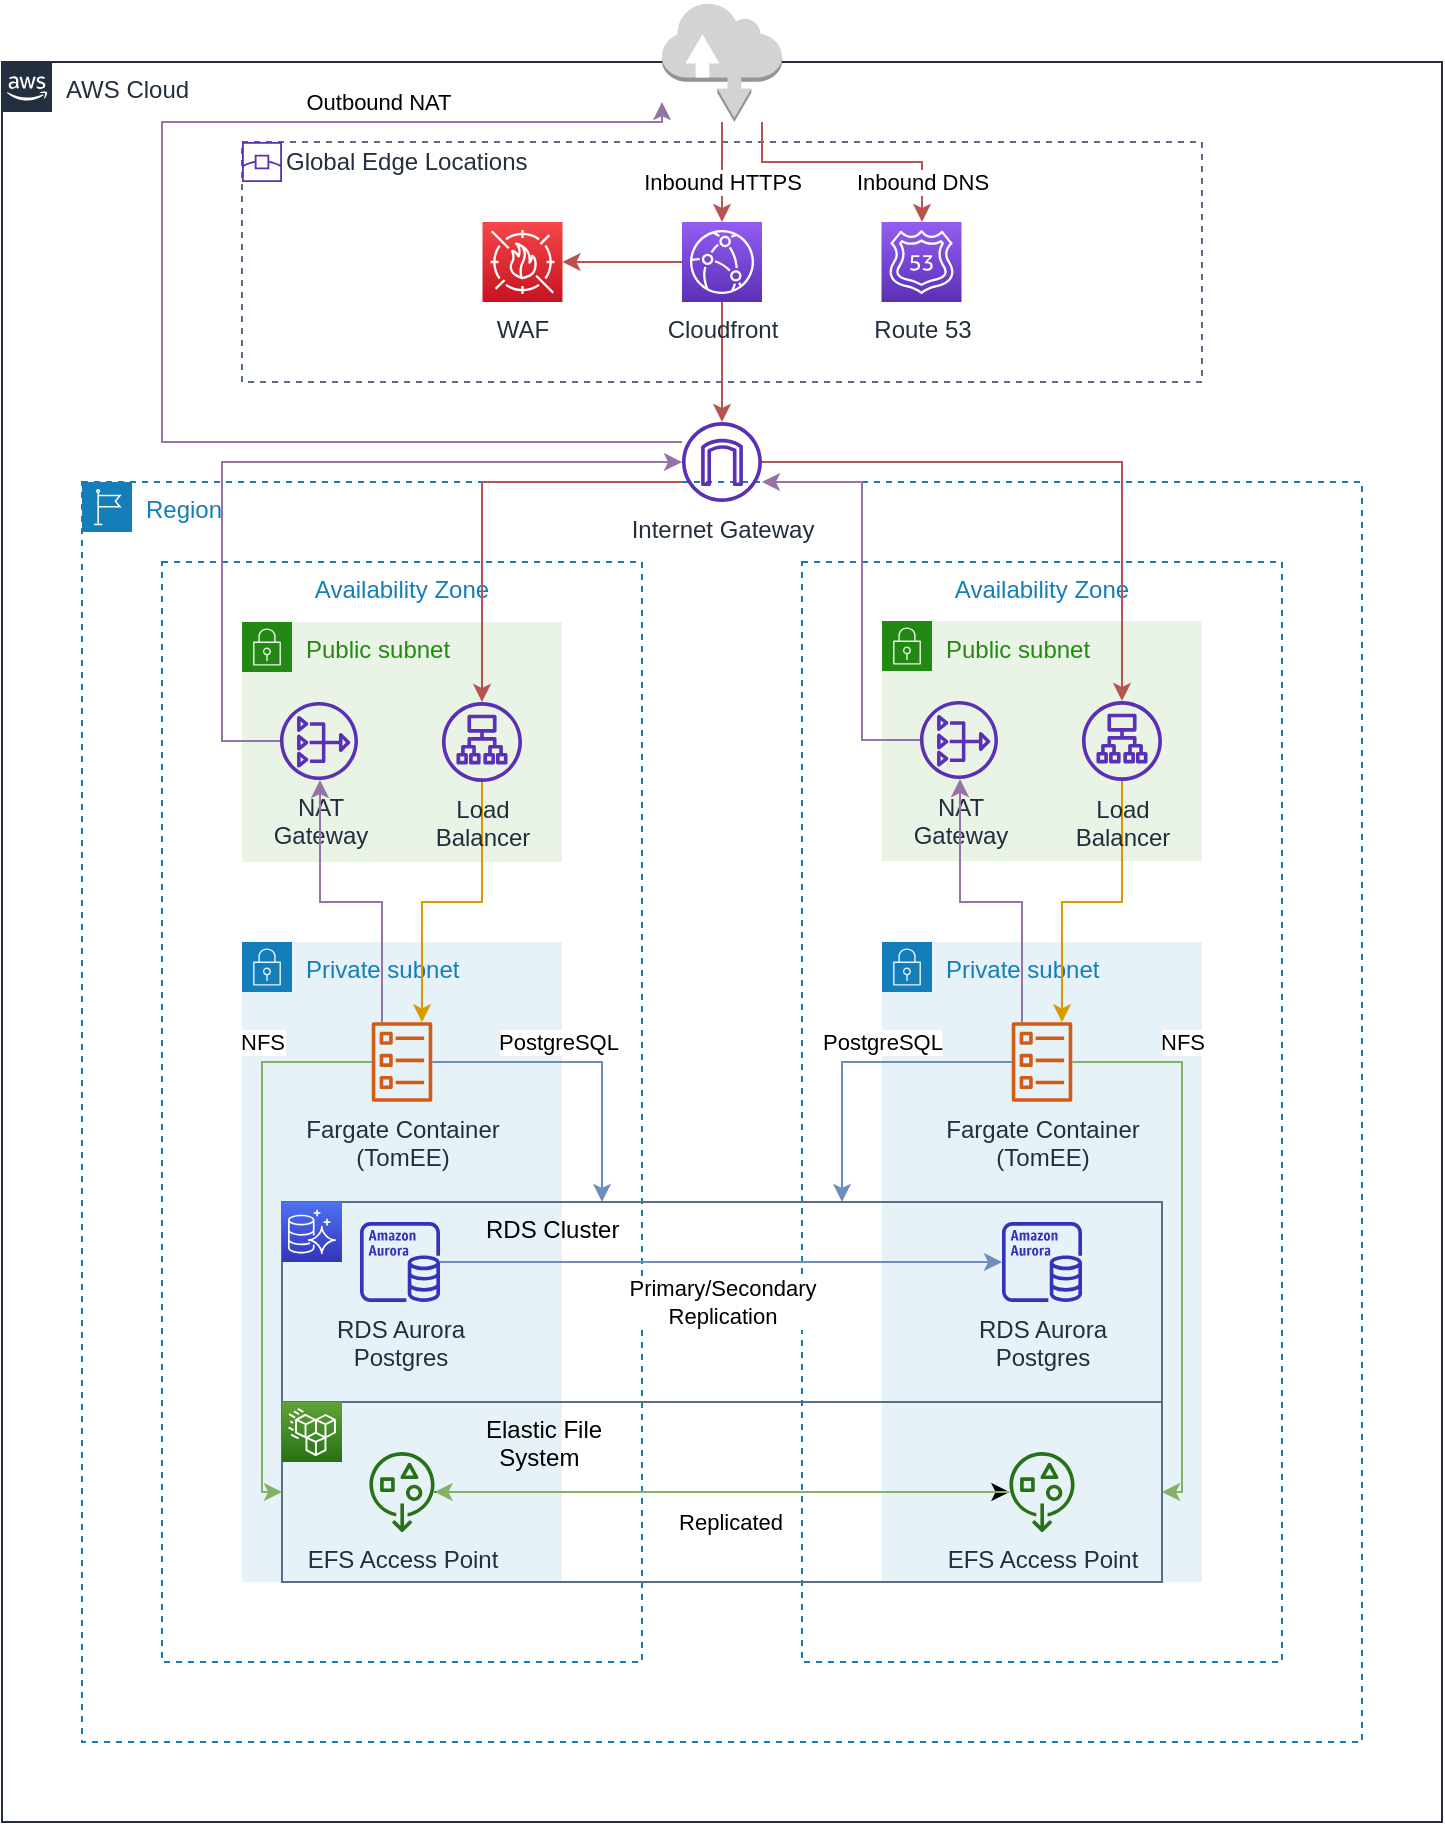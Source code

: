 <mxfile version="14.6.13" type="device"><diagram id="Ht1M8jgEwFfnCIfOTk4-" name="Page-1"><mxGraphModel dx="1422" dy="3333" grid="1" gridSize="10" guides="1" tooltips="1" connect="1" arrows="1" fold="1" page="1" pageScale="1" pageWidth="1169" pageHeight="827" math="0" shadow="0"><root><mxCell id="0"/><mxCell id="1" parent="0"/><mxCell id="SEGQ8pzrJgW2G1wQQnob-1" value="AWS Cloud" style="points=[[0,0],[0.25,0],[0.5,0],[0.75,0],[1,0],[1,0.25],[1,0.5],[1,0.75],[1,1],[0.75,1],[0.5,1],[0.25,1],[0,1],[0,0.75],[0,0.5],[0,0.25]];outlineConnect=0;gradientColor=none;html=1;whiteSpace=wrap;fontSize=12;fontStyle=0;shape=mxgraph.aws4.group;grIcon=mxgraph.aws4.group_aws_cloud_alt;strokeColor=#232F3E;fillColor=none;verticalAlign=top;align=left;spacingLeft=30;fontColor=#232F3E;dashed=0;labelBackgroundColor=#ffffff;" parent="1" vertex="1"><mxGeometry x="240" y="-2440" width="720" height="880" as="geometry"/></mxCell><mxCell id="oCz77gHOhHHlseTdmzHS-16" value="" style="fillColor=none;strokeColor=#5A6C86;dashed=1;verticalAlign=top;fontStyle=0;fontColor=#5A6C86;" vertex="1" parent="1"><mxGeometry x="360" y="-2400" width="480" height="120" as="geometry"/></mxCell><mxCell id="SEGQ8pzrJgW2G1wQQnob-4" value="Availability Zone" style="fillColor=none;strokeColor=#147EBA;dashed=1;verticalAlign=top;fontStyle=0;fontColor=#147EBA;" parent="1" vertex="1"><mxGeometry x="640" y="-2190" width="240" height="550" as="geometry"/></mxCell><mxCell id="SEGQ8pzrJgW2G1wQQnob-2" value="Region" style="points=[[0,0],[0.25,0],[0.5,0],[0.75,0],[1,0],[1,0.25],[1,0.5],[1,0.75],[1,1],[0.75,1],[0.5,1],[0.25,1],[0,1],[0,0.75],[0,0.5],[0,0.25]];outlineConnect=0;gradientColor=none;html=1;whiteSpace=wrap;fontSize=12;fontStyle=0;shape=mxgraph.aws4.group;grIcon=mxgraph.aws4.group_region;strokeColor=#147EBA;fillColor=none;verticalAlign=top;align=left;spacingLeft=30;fontColor=#147EBA;dashed=1;" parent="1" vertex="1"><mxGeometry x="280" y="-2230" width="640" height="630" as="geometry"/></mxCell><mxCell id="SEGQ8pzrJgW2G1wQQnob-14" value="Private subnet" style="points=[[0,0],[0.25,0],[0.5,0],[0.75,0],[1,0],[1,0.25],[1,0.5],[1,0.75],[1,1],[0.75,1],[0.5,1],[0.25,1],[0,1],[0,0.75],[0,0.5],[0,0.25]];outlineConnect=0;gradientColor=none;html=1;whiteSpace=wrap;fontSize=12;fontStyle=0;shape=mxgraph.aws4.group;grIcon=mxgraph.aws4.group_security_group;grStroke=0;strokeColor=#147EBA;fillColor=#E6F2F8;verticalAlign=top;align=left;spacingLeft=30;fontColor=#147EBA;dashed=0;" parent="1" vertex="1"><mxGeometry x="360" y="-2000" width="160" height="320" as="geometry"/></mxCell><mxCell id="SEGQ8pzrJgW2G1wQQnob-3" value="Availability Zone" style="fillColor=none;strokeColor=#147EBA;dashed=1;verticalAlign=top;fontStyle=0;fontColor=#147EBA;" parent="1" vertex="1"><mxGeometry x="320" y="-2190" width="240" height="550" as="geometry"/></mxCell><mxCell id="SEGQ8pzrJgW2G1wQQnob-15" value="Private subnet" style="points=[[0,0],[0.25,0],[0.5,0],[0.75,0],[1,0],[1,0.25],[1,0.5],[1,0.75],[1,1],[0.75,1],[0.5,1],[0.25,1],[0,1],[0,0.75],[0,0.5],[0,0.25]];outlineConnect=0;gradientColor=none;html=1;whiteSpace=wrap;fontSize=12;fontStyle=0;shape=mxgraph.aws4.group;grIcon=mxgraph.aws4.group_security_group;grStroke=0;strokeColor=#147EBA;fillColor=#E6F2F8;verticalAlign=top;align=left;spacingLeft=30;fontColor=#147EBA;dashed=0;" parent="1" vertex="1"><mxGeometry x="680" y="-2000" width="160" height="320" as="geometry"/></mxCell><mxCell id="SEGQ8pzrJgW2G1wQQnob-31" value="&lt;font color=&quot;#000000&quot;&gt;&amp;nbsp; &amp;nbsp; &amp;nbsp; &amp;nbsp; &amp;nbsp; &amp;nbsp; &amp;nbsp; &amp;nbsp; &amp;nbsp; &amp;nbsp; &amp;nbsp;Elastic File&lt;br&gt;&amp;nbsp; &amp;nbsp; &amp;nbsp; &amp;nbsp; &amp;nbsp; &amp;nbsp; &amp;nbsp; &amp;nbsp; &amp;nbsp; &amp;nbsp; &amp;nbsp; &amp;nbsp;System&lt;/font&gt;" style="points=[[0,0],[0.25,0],[0.5,0],[0.75,0],[1,0],[1,0.25],[1,0.5],[1,0.75],[1,1],[0.75,1],[0.5,1],[0.25,1],[0,1],[0,0.75],[0,0.5],[0,0.25]];outlineConnect=0;gradientColor=none;html=1;whiteSpace=wrap;fontSize=12;fontStyle=0;shape=mxgraph.aws4.group;grIcon=mxgraph.aws4.group_on_premise;strokeColor=#5A6C86;fillColor=none;verticalAlign=top;align=left;spacingLeft=30;fontColor=#5A6C86;dashed=0;" parent="1" vertex="1"><mxGeometry x="380" y="-1770" width="440" height="90" as="geometry"/></mxCell><mxCell id="SEGQ8pzrJgW2G1wQQnob-24" value="&lt;font color=&quot;#000000&quot;&gt;&amp;nbsp; &amp;nbsp; &amp;nbsp; &amp;nbsp; &amp;nbsp; &amp;nbsp; &amp;nbsp; &amp;nbsp; &amp;nbsp; &amp;nbsp; &amp;nbsp;RDS Cluster&lt;/font&gt;" style="points=[[0,0],[0.25,0],[0.5,0],[0.75,0],[1,0],[1,0.25],[1,0.5],[1,0.75],[1,1],[0.75,1],[0.5,1],[0.25,1],[0,1],[0,0.75],[0,0.5],[0,0.25]];outlineConnect=0;gradientColor=none;html=1;whiteSpace=wrap;fontSize=12;fontStyle=0;shape=mxgraph.aws4.group;grIcon=mxgraph.aws4.group_on_premise;strokeColor=#5A6C86;fillColor=none;verticalAlign=top;align=left;spacingLeft=30;fontColor=#5A6C86;dashed=0;" parent="1" vertex="1"><mxGeometry x="380" y="-1870" width="440" height="100" as="geometry"/></mxCell><mxCell id="SEGQ8pzrJgW2G1wQQnob-5" value="Public subnet" style="points=[[0,0],[0.25,0],[0.5,0],[0.75,0],[1,0],[1,0.25],[1,0.5],[1,0.75],[1,1],[0.75,1],[0.5,1],[0.25,1],[0,1],[0,0.75],[0,0.5],[0,0.25]];outlineConnect=0;gradientColor=none;html=1;whiteSpace=wrap;fontSize=12;fontStyle=0;shape=mxgraph.aws4.group;grIcon=mxgraph.aws4.group_security_group;grStroke=0;strokeColor=#248814;fillColor=#E9F3E6;verticalAlign=top;align=left;spacingLeft=30;fontColor=#248814;dashed=0;" parent="1" vertex="1"><mxGeometry x="360" y="-2160" width="160" height="120" as="geometry"/></mxCell><mxCell id="SEGQ8pzrJgW2G1wQQnob-53" style="edgeStyle=orthogonalEdgeStyle;rounded=0;orthogonalLoop=1;jettySize=auto;html=1;fillColor=#e1d5e7;strokeColor=#9673a6;" parent="1" source="SEGQ8pzrJgW2G1wQQnob-7" target="SEGQ8pzrJgW2G1wQQnob-9" edge="1"><mxGeometry relative="1" as="geometry"><Array as="points"><mxPoint x="350" y="-2100"/><mxPoint x="350" y="-2240"/></Array></mxGeometry></mxCell><mxCell id="SEGQ8pzrJgW2G1wQQnob-7" value="NAT&lt;br&gt;Gateway" style="outlineConnect=0;fontColor=#232F3E;gradientColor=none;fillColor=#5A30B5;strokeColor=none;dashed=0;verticalLabelPosition=bottom;verticalAlign=top;align=center;html=1;fontSize=12;fontStyle=0;aspect=fixed;pointerEvents=1;shape=mxgraph.aws4.nat_gateway;" parent="1" vertex="1"><mxGeometry x="379" y="-2120" width="39" height="39" as="geometry"/></mxCell><mxCell id="SEGQ8pzrJgW2G1wQQnob-52" style="edgeStyle=orthogonalEdgeStyle;rounded=0;orthogonalLoop=1;jettySize=auto;html=1;fillColor=#f8cecc;strokeColor=#b85450;" parent="1" source="SEGQ8pzrJgW2G1wQQnob-9" target="SEGQ8pzrJgW2G1wQQnob-10" edge="1"><mxGeometry relative="1" as="geometry"><Array as="points"><mxPoint x="480" y="-2230"/></Array></mxGeometry></mxCell><mxCell id="oCz77gHOhHHlseTdmzHS-5" style="edgeStyle=orthogonalEdgeStyle;rounded=0;orthogonalLoop=1;jettySize=auto;html=1;fillColor=#e1d5e7;strokeColor=#9673a6;" edge="1" parent="1" source="SEGQ8pzrJgW2G1wQQnob-9"><mxGeometry relative="1" as="geometry"><mxPoint x="570" y="-2420" as="targetPoint"/><Array as="points"><mxPoint x="320" y="-2250"/><mxPoint x="320" y="-2410"/><mxPoint x="570" y="-2410"/></Array></mxGeometry></mxCell><mxCell id="oCz77gHOhHHlseTdmzHS-6" value="Outbound NAT" style="edgeLabel;html=1;align=center;verticalAlign=middle;resizable=0;points=[];" vertex="1" connectable="0" parent="oCz77gHOhHHlseTdmzHS-5"><mxGeometry x="0.552" y="2" relative="1" as="geometry"><mxPoint y="-8" as="offset"/></mxGeometry></mxCell><mxCell id="SEGQ8pzrJgW2G1wQQnob-9" value="Internet Gateway" style="outlineConnect=0;fontColor=#232F3E;gradientColor=none;fillColor=#5A30B5;strokeColor=none;dashed=0;verticalLabelPosition=bottom;verticalAlign=top;align=center;html=1;fontSize=12;fontStyle=0;aspect=fixed;pointerEvents=1;shape=mxgraph.aws4.internet_gateway;" parent="1" vertex="1"><mxGeometry x="580" y="-2260" width="40" height="40" as="geometry"/></mxCell><mxCell id="SEGQ8pzrJgW2G1wQQnob-49" style="edgeStyle=orthogonalEdgeStyle;rounded=0;orthogonalLoop=1;jettySize=auto;html=1;fillColor=#ffe6cc;strokeColor=#d79b00;" parent="1" source="SEGQ8pzrJgW2G1wQQnob-10" target="SEGQ8pzrJgW2G1wQQnob-16" edge="1"><mxGeometry relative="1" as="geometry"><Array as="points"><mxPoint x="480" y="-2020"/><mxPoint x="450" y="-2020"/></Array></mxGeometry></mxCell><mxCell id="SEGQ8pzrJgW2G1wQQnob-10" value="Load&lt;br&gt;Balancer" style="outlineConnect=0;fontColor=#232F3E;gradientColor=none;fillColor=#5A30B5;strokeColor=none;dashed=0;verticalLabelPosition=bottom;verticalAlign=top;align=center;html=1;fontSize=12;fontStyle=0;aspect=fixed;pointerEvents=1;shape=mxgraph.aws4.application_load_balancer;" parent="1" vertex="1"><mxGeometry x="460" y="-2120" width="40" height="40" as="geometry"/></mxCell><mxCell id="SEGQ8pzrJgW2G1wQQnob-11" value="Public subnet" style="points=[[0,0],[0.25,0],[0.5,0],[0.75,0],[1,0],[1,0.25],[1,0.5],[1,0.75],[1,1],[0.75,1],[0.5,1],[0.25,1],[0,1],[0,0.75],[0,0.5],[0,0.25]];outlineConnect=0;gradientColor=none;html=1;whiteSpace=wrap;fontSize=12;fontStyle=0;shape=mxgraph.aws4.group;grIcon=mxgraph.aws4.group_security_group;grStroke=0;strokeColor=#248814;fillColor=#E9F3E6;verticalAlign=top;align=left;spacingLeft=30;fontColor=#248814;dashed=0;" parent="1" vertex="1"><mxGeometry x="680" y="-2160.5" width="160" height="120" as="geometry"/></mxCell><mxCell id="SEGQ8pzrJgW2G1wQQnob-51" style="edgeStyle=orthogonalEdgeStyle;rounded=0;orthogonalLoop=1;jettySize=auto;html=1;fillColor=#e1d5e7;strokeColor=#9673a6;" parent="1" source="SEGQ8pzrJgW2G1wQQnob-12" target="SEGQ8pzrJgW2G1wQQnob-9" edge="1"><mxGeometry relative="1" as="geometry"><Array as="points"><mxPoint x="670" y="-2101"/><mxPoint x="670" y="-2230"/></Array></mxGeometry></mxCell><mxCell id="SEGQ8pzrJgW2G1wQQnob-12" value="NAT&lt;br&gt;Gateway" style="outlineConnect=0;fontColor=#232F3E;gradientColor=none;fillColor=#5A30B5;strokeColor=none;dashed=0;verticalLabelPosition=bottom;verticalAlign=top;align=center;html=1;fontSize=12;fontStyle=0;aspect=fixed;pointerEvents=1;shape=mxgraph.aws4.nat_gateway;" parent="1" vertex="1"><mxGeometry x="699" y="-2120.5" width="39" height="39" as="geometry"/></mxCell><mxCell id="SEGQ8pzrJgW2G1wQQnob-47" style="edgeStyle=orthogonalEdgeStyle;rounded=0;orthogonalLoop=1;jettySize=auto;html=1;fillColor=#ffe6cc;strokeColor=#d79b00;" parent="1" source="SEGQ8pzrJgW2G1wQQnob-13" target="SEGQ8pzrJgW2G1wQQnob-17" edge="1"><mxGeometry relative="1" as="geometry"><Array as="points"><mxPoint x="800" y="-2020"/><mxPoint x="770" y="-2020"/></Array></mxGeometry></mxCell><mxCell id="SEGQ8pzrJgW2G1wQQnob-13" value="Load&lt;br&gt;Balancer" style="outlineConnect=0;fontColor=#232F3E;gradientColor=none;fillColor=#5A30B5;strokeColor=none;dashed=0;verticalLabelPosition=bottom;verticalAlign=top;align=center;html=1;fontSize=12;fontStyle=0;aspect=fixed;pointerEvents=1;shape=mxgraph.aws4.application_load_balancer;" parent="1" vertex="1"><mxGeometry x="780" y="-2120.5" width="40" height="40" as="geometry"/></mxCell><mxCell id="SEGQ8pzrJgW2G1wQQnob-38" style="edgeStyle=orthogonalEdgeStyle;rounded=0;orthogonalLoop=1;jettySize=auto;html=1;fillColor=#dae8fc;strokeColor=#6c8ebf;" parent="1" source="SEGQ8pzrJgW2G1wQQnob-16" target="SEGQ8pzrJgW2G1wQQnob-24" edge="1"><mxGeometry relative="1" as="geometry"><Array as="points"><mxPoint x="540" y="-1940"/></Array></mxGeometry></mxCell><mxCell id="SEGQ8pzrJgW2G1wQQnob-45" style="edgeStyle=orthogonalEdgeStyle;rounded=0;orthogonalLoop=1;jettySize=auto;html=1;entryX=0;entryY=0.5;entryDx=0;entryDy=0;fillColor=#d5e8d4;strokeColor=#82b366;" parent="1" source="SEGQ8pzrJgW2G1wQQnob-16" target="SEGQ8pzrJgW2G1wQQnob-31" edge="1"><mxGeometry relative="1" as="geometry"><Array as="points"><mxPoint x="370" y="-1940"/><mxPoint x="370" y="-1725"/></Array></mxGeometry></mxCell><mxCell id="SEGQ8pzrJgW2G1wQQnob-48" style="edgeStyle=orthogonalEdgeStyle;rounded=0;orthogonalLoop=1;jettySize=auto;html=1;fillColor=#e1d5e7;strokeColor=#9673a6;" parent="1" source="SEGQ8pzrJgW2G1wQQnob-16" target="SEGQ8pzrJgW2G1wQQnob-7" edge="1"><mxGeometry relative="1" as="geometry"><Array as="points"><mxPoint x="430" y="-2020"/><mxPoint x="399" y="-2020"/></Array></mxGeometry></mxCell><mxCell id="SEGQ8pzrJgW2G1wQQnob-16" value="Fargate Container&lt;br&gt;(TomEE)" style="outlineConnect=0;fontColor=#232F3E;gradientColor=none;fillColor=#D05C17;strokeColor=none;dashed=0;verticalLabelPosition=bottom;verticalAlign=top;align=center;html=1;fontSize=12;fontStyle=0;aspect=fixed;pointerEvents=1;shape=mxgraph.aws4.ecs_task;" parent="1" vertex="1"><mxGeometry x="424.87" y="-1960" width="30.26" height="40" as="geometry"/></mxCell><mxCell id="SEGQ8pzrJgW2G1wQQnob-39" style="edgeStyle=orthogonalEdgeStyle;rounded=0;orthogonalLoop=1;jettySize=auto;html=1;fillColor=#dae8fc;strokeColor=#6c8ebf;" parent="1" source="SEGQ8pzrJgW2G1wQQnob-17" target="SEGQ8pzrJgW2G1wQQnob-24" edge="1"><mxGeometry relative="1" as="geometry"><Array as="points"><mxPoint x="660" y="-1940"/></Array></mxGeometry></mxCell><mxCell id="SEGQ8pzrJgW2G1wQQnob-40" value="PostgreSQL" style="edgeLabel;html=1;align=center;verticalAlign=middle;resizable=0;points=[];" parent="SEGQ8pzrJgW2G1wQQnob-39" vertex="1" connectable="0"><mxGeometry x="-0.266" y="-3" relative="1" as="geometry"><mxPoint x="-8" y="-7" as="offset"/></mxGeometry></mxCell><mxCell id="SEGQ8pzrJgW2G1wQQnob-42" style="edgeStyle=orthogonalEdgeStyle;rounded=0;orthogonalLoop=1;jettySize=auto;html=1;entryX=1;entryY=0.5;entryDx=0;entryDy=0;fillColor=#d5e8d4;strokeColor=#82b366;" parent="1" source="SEGQ8pzrJgW2G1wQQnob-17" target="SEGQ8pzrJgW2G1wQQnob-31" edge="1"><mxGeometry relative="1" as="geometry"><Array as="points"><mxPoint x="830" y="-1940"/><mxPoint x="830" y="-1725"/></Array></mxGeometry></mxCell><mxCell id="SEGQ8pzrJgW2G1wQQnob-46" style="edgeStyle=orthogonalEdgeStyle;rounded=0;orthogonalLoop=1;jettySize=auto;html=1;fillColor=#e1d5e7;strokeColor=#9673a6;" parent="1" source="SEGQ8pzrJgW2G1wQQnob-17" target="SEGQ8pzrJgW2G1wQQnob-12" edge="1"><mxGeometry relative="1" as="geometry"><Array as="points"><mxPoint x="750" y="-2020"/><mxPoint x="719" y="-2020"/></Array></mxGeometry></mxCell><mxCell id="SEGQ8pzrJgW2G1wQQnob-17" value="Fargate Container&lt;br&gt;(TomEE)" style="outlineConnect=0;fontColor=#232F3E;gradientColor=none;fillColor=#D05C17;strokeColor=none;dashed=0;verticalLabelPosition=bottom;verticalAlign=top;align=center;html=1;fontSize=12;fontStyle=0;aspect=fixed;pointerEvents=1;shape=mxgraph.aws4.ecs_task;" parent="1" vertex="1"><mxGeometry x="744.87" y="-1960" width="30.26" height="40" as="geometry"/></mxCell><mxCell id="SEGQ8pzrJgW2G1wQQnob-27" style="edgeStyle=orthogonalEdgeStyle;rounded=0;orthogonalLoop=1;jettySize=auto;html=1;fillColor=#dae8fc;strokeColor=#6c8ebf;" parent="1" source="SEGQ8pzrJgW2G1wQQnob-18" target="SEGQ8pzrJgW2G1wQQnob-19" edge="1"><mxGeometry relative="1" as="geometry"/></mxCell><mxCell id="SEGQ8pzrJgW2G1wQQnob-29" value="Primary/Secondary&lt;br&gt;Replication" style="edgeLabel;html=1;align=center;verticalAlign=middle;resizable=0;points=[];" parent="SEGQ8pzrJgW2G1wQQnob-27" vertex="1" connectable="0"><mxGeometry x="0.075" y="1" relative="1" as="geometry"><mxPoint x="-10" y="21" as="offset"/></mxGeometry></mxCell><mxCell id="SEGQ8pzrJgW2G1wQQnob-18" value="RDS Aurora&lt;br&gt;Postgres" style="outlineConnect=0;fontColor=#232F3E;gradientColor=none;fillColor=#3334B9;strokeColor=none;dashed=0;verticalLabelPosition=bottom;verticalAlign=top;align=center;html=1;fontSize=12;fontStyle=0;aspect=fixed;pointerEvents=1;shape=mxgraph.aws4.aurora_instance;" parent="1" vertex="1"><mxGeometry x="419" y="-1860" width="40" height="40" as="geometry"/></mxCell><mxCell id="SEGQ8pzrJgW2G1wQQnob-19" value="RDS Aurora&lt;br&gt;Postgres" style="outlineConnect=0;fontColor=#232F3E;gradientColor=none;fillColor=#3334B9;strokeColor=none;dashed=0;verticalLabelPosition=bottom;verticalAlign=top;align=center;html=1;fontSize=12;fontStyle=0;aspect=fixed;pointerEvents=1;shape=mxgraph.aws4.aurora_instance;" parent="1" vertex="1"><mxGeometry x="740" y="-1860" width="40" height="40" as="geometry"/></mxCell><mxCell id="SEGQ8pzrJgW2G1wQQnob-25" value="" style="points=[[0,0,0],[0.25,0,0],[0.5,0,0],[0.75,0,0],[1,0,0],[0,1,0],[0.25,1,0],[0.5,1,0],[0.75,1,0],[1,1,0],[0,0.25,0],[0,0.5,0],[0,0.75,0],[1,0.25,0],[1,0.5,0],[1,0.75,0]];outlineConnect=0;fontColor=#232F3E;gradientColor=#4D72F3;gradientDirection=north;fillColor=#3334B9;strokeColor=#ffffff;dashed=0;verticalLabelPosition=bottom;verticalAlign=top;align=center;html=1;fontSize=12;fontStyle=0;aspect=fixed;shape=mxgraph.aws4.resourceIcon;resIcon=mxgraph.aws4.aurora;" parent="1" vertex="1"><mxGeometry x="380" y="-1870" width="30" height="30" as="geometry"/></mxCell><mxCell id="SEGQ8pzrJgW2G1wQQnob-30" value="" style="points=[[0,0,0],[0.25,0,0],[0.5,0,0],[0.75,0,0],[1,0,0],[0,1,0],[0.25,1,0],[0.5,1,0],[0.75,1,0],[1,1,0],[0,0.25,0],[0,0.5,0],[0,0.75,0],[1,0.25,0],[1,0.5,0],[1,0.75,0]];outlineConnect=0;fontColor=#232F3E;gradientColor=#60A337;gradientDirection=north;fillColor=#277116;strokeColor=#ffffff;dashed=0;verticalLabelPosition=bottom;verticalAlign=top;align=center;html=1;fontSize=12;fontStyle=0;aspect=fixed;shape=mxgraph.aws4.resourceIcon;resIcon=mxgraph.aws4.efs_standard;" parent="1" vertex="1"><mxGeometry x="380" y="-1770" width="30" height="30" as="geometry"/></mxCell><mxCell id="SEGQ8pzrJgW2G1wQQnob-34" style="edgeStyle=orthogonalEdgeStyle;rounded=0;orthogonalLoop=1;jettySize=auto;html=1;" parent="1" source="SEGQ8pzrJgW2G1wQQnob-32" target="SEGQ8pzrJgW2G1wQQnob-33" edge="1"><mxGeometry relative="1" as="geometry"><Array as="points"><mxPoint x="600" y="-1725"/><mxPoint x="600" y="-1725"/></Array></mxGeometry></mxCell><mxCell id="SEGQ8pzrJgW2G1wQQnob-32" value="EFS Access Point" style="outlineConnect=0;fontColor=#232F3E;gradientColor=none;fillColor=#277116;strokeColor=none;dashed=0;verticalLabelPosition=bottom;verticalAlign=top;align=center;html=1;fontSize=12;fontStyle=0;aspect=fixed;pointerEvents=1;shape=mxgraph.aws4.general_access_points;" parent="1" vertex="1"><mxGeometry x="423.33" y="-1745" width="33.34" height="40" as="geometry"/></mxCell><mxCell id="SEGQ8pzrJgW2G1wQQnob-35" style="edgeStyle=orthogonalEdgeStyle;rounded=0;orthogonalLoop=1;jettySize=auto;html=1;fillColor=#d5e8d4;strokeColor=#82b366;" parent="1" source="SEGQ8pzrJgW2G1wQQnob-33" target="SEGQ8pzrJgW2G1wQQnob-32" edge="1"><mxGeometry relative="1" as="geometry"><Array as="points"><mxPoint x="600" y="-1725"/><mxPoint x="600" y="-1725"/></Array></mxGeometry></mxCell><mxCell id="SEGQ8pzrJgW2G1wQQnob-37" value="Replicated" style="edgeLabel;html=1;align=center;verticalAlign=middle;resizable=0;points=[];" parent="SEGQ8pzrJgW2G1wQQnob-35" vertex="1" connectable="0"><mxGeometry x="-0.105" y="-4" relative="1" as="geometry"><mxPoint x="-11" y="19" as="offset"/></mxGeometry></mxCell><mxCell id="SEGQ8pzrJgW2G1wQQnob-33" value="EFS Access Point" style="outlineConnect=0;fontColor=#232F3E;gradientColor=none;fillColor=#277116;strokeColor=none;dashed=0;verticalLabelPosition=bottom;verticalAlign=top;align=center;html=1;fontSize=12;fontStyle=0;aspect=fixed;pointerEvents=1;shape=mxgraph.aws4.general_access_points;" parent="1" vertex="1"><mxGeometry x="743.33" y="-1745" width="33.34" height="40" as="geometry"/></mxCell><mxCell id="SEGQ8pzrJgW2G1wQQnob-41" value="PostgreSQL" style="edgeLabel;html=1;align=center;verticalAlign=middle;resizable=0;points=[];" parent="1" vertex="1" connectable="0"><mxGeometry x="518.0" y="-1950" as="geometry"/></mxCell><mxCell id="SEGQ8pzrJgW2G1wQQnob-43" value="NFS" style="edgeLabel;html=1;align=center;verticalAlign=middle;resizable=0;points=[];" parent="1" vertex="1" connectable="0"><mxGeometry x="830.0" y="-1950" as="geometry"/></mxCell><mxCell id="SEGQ8pzrJgW2G1wQQnob-44" value="NFS" style="edgeLabel;html=1;align=center;verticalAlign=middle;resizable=0;points=[];" parent="1" vertex="1" connectable="0"><mxGeometry x="370.0" y="-1950" as="geometry"/></mxCell><mxCell id="SEGQ8pzrJgW2G1wQQnob-50" style="edgeStyle=orthogonalEdgeStyle;rounded=0;orthogonalLoop=1;jettySize=auto;html=1;fillColor=#f8cecc;strokeColor=#b85450;" parent="1" source="SEGQ8pzrJgW2G1wQQnob-9" target="SEGQ8pzrJgW2G1wQQnob-13" edge="1"><mxGeometry relative="1" as="geometry"/></mxCell><mxCell id="oCz77gHOhHHlseTdmzHS-7" style="edgeStyle=orthogonalEdgeStyle;rounded=0;orthogonalLoop=1;jettySize=auto;html=1;fillColor=#f8cecc;strokeColor=#b85450;" edge="1" parent="1" source="SEGQ8pzrJgW2G1wQQnob-54" target="oCz77gHOhHHlseTdmzHS-3"><mxGeometry relative="1" as="geometry"><Array as="points"><mxPoint x="620" y="-2390"/><mxPoint x="700" y="-2390"/></Array></mxGeometry></mxCell><mxCell id="oCz77gHOhHHlseTdmzHS-8" style="edgeStyle=orthogonalEdgeStyle;rounded=0;orthogonalLoop=1;jettySize=auto;html=1;fillColor=#f8cecc;strokeColor=#b85450;" edge="1" parent="1" source="SEGQ8pzrJgW2G1wQQnob-54" target="oCz77gHOhHHlseTdmzHS-1"><mxGeometry relative="1" as="geometry"/></mxCell><mxCell id="SEGQ8pzrJgW2G1wQQnob-54" value="" style="outlineConnect=0;dashed=0;verticalLabelPosition=bottom;verticalAlign=top;align=center;html=1;shape=mxgraph.aws3.internet;fillColor=#D2D3D3;gradientColor=none;" parent="1" vertex="1"><mxGeometry x="570" y="-2470" width="60" height="60" as="geometry"/></mxCell><mxCell id="oCz77gHOhHHlseTdmzHS-4" style="edgeStyle=orthogonalEdgeStyle;rounded=0;orthogonalLoop=1;jettySize=auto;html=1;fillColor=#f8cecc;strokeColor=#b85450;" edge="1" parent="1" source="oCz77gHOhHHlseTdmzHS-1" target="SEGQ8pzrJgW2G1wQQnob-9"><mxGeometry relative="1" as="geometry"/></mxCell><mxCell id="oCz77gHOhHHlseTdmzHS-10" style="edgeStyle=orthogonalEdgeStyle;rounded=0;orthogonalLoop=1;jettySize=auto;html=1;entryX=1;entryY=0.5;entryDx=0;entryDy=0;entryPerimeter=0;fillColor=#f8cecc;strokeColor=#b85450;" edge="1" parent="1" source="oCz77gHOhHHlseTdmzHS-1" target="oCz77gHOhHHlseTdmzHS-2"><mxGeometry relative="1" as="geometry"/></mxCell><mxCell id="oCz77gHOhHHlseTdmzHS-1" value="Cloudfront" style="points=[[0,0,0],[0.25,0,0],[0.5,0,0],[0.75,0,0],[1,0,0],[0,1,0],[0.25,1,0],[0.5,1,0],[0.75,1,0],[1,1,0],[0,0.25,0],[0,0.5,0],[0,0.75,0],[1,0.25,0],[1,0.5,0],[1,0.75,0]];outlineConnect=0;fontColor=#232F3E;gradientColor=#945DF2;gradientDirection=north;fillColor=#5A30B5;strokeColor=#ffffff;dashed=0;verticalLabelPosition=bottom;verticalAlign=top;align=center;html=1;fontSize=12;fontStyle=0;aspect=fixed;shape=mxgraph.aws4.resourceIcon;resIcon=mxgraph.aws4.cloudfront;" vertex="1" parent="1"><mxGeometry x="580" y="-2360" width="40" height="40" as="geometry"/></mxCell><mxCell id="oCz77gHOhHHlseTdmzHS-2" value="WAF" style="points=[[0,0,0],[0.25,0,0],[0.5,0,0],[0.75,0,0],[1,0,0],[0,1,0],[0.25,1,0],[0.5,1,0],[0.75,1,0],[1,1,0],[0,0.25,0],[0,0.5,0],[0,0.75,0],[1,0.25,0],[1,0.5,0],[1,0.75,0]];outlineConnect=0;fontColor=#232F3E;gradientColor=#F54749;gradientDirection=north;fillColor=#C7131F;strokeColor=#ffffff;dashed=0;verticalLabelPosition=bottom;verticalAlign=top;align=center;html=1;fontSize=12;fontStyle=0;aspect=fixed;shape=mxgraph.aws4.resourceIcon;resIcon=mxgraph.aws4.waf;" vertex="1" parent="1"><mxGeometry x="480.25" y="-2360" width="40" height="40" as="geometry"/></mxCell><mxCell id="oCz77gHOhHHlseTdmzHS-3" value="Route 53" style="points=[[0,0,0],[0.25,0,0],[0.5,0,0],[0.75,0,0],[1,0,0],[0,1,0],[0.25,1,0],[0.5,1,0],[0.75,1,0],[1,1,0],[0,0.25,0],[0,0.5,0],[0,0.75,0],[1,0.25,0],[1,0.5,0],[1,0.75,0]];outlineConnect=0;fontColor=#232F3E;gradientColor=#945DF2;gradientDirection=north;fillColor=#5A30B5;strokeColor=#ffffff;dashed=0;verticalLabelPosition=bottom;verticalAlign=top;align=center;html=1;fontSize=12;fontStyle=0;aspect=fixed;shape=mxgraph.aws4.resourceIcon;resIcon=mxgraph.aws4.route_53;" vertex="1" parent="1"><mxGeometry x="679.75" y="-2360" width="40" height="40" as="geometry"/></mxCell><mxCell id="oCz77gHOhHHlseTdmzHS-11" value="Inbound HTTPS" style="edgeLabel;html=1;align=center;verticalAlign=middle;resizable=0;points=[];" vertex="1" connectable="0" parent="1"><mxGeometry x="600" y="-2380" as="geometry"/></mxCell><mxCell id="oCz77gHOhHHlseTdmzHS-12" value="Inbound DNS" style="edgeLabel;html=1;align=center;verticalAlign=middle;resizable=0;points=[];" vertex="1" connectable="0" parent="1"><mxGeometry x="699.75" y="-2380" as="geometry"/></mxCell><mxCell id="oCz77gHOhHHlseTdmzHS-13" value="Global Edge Locations" style="outlineConnect=0;fontColor=#232F3E;gradientColor=none;fillColor=#5A30B5;strokeColor=none;dashed=0;verticalLabelPosition=middle;verticalAlign=middle;align=left;html=1;fontSize=12;fontStyle=0;aspect=fixed;pointerEvents=1;shape=mxgraph.aws4.edge_location;labelPosition=right;" vertex="1" parent="1"><mxGeometry x="360" y="-2400" width="20" height="20" as="geometry"/></mxCell></root></mxGraphModel></diagram></mxfile>